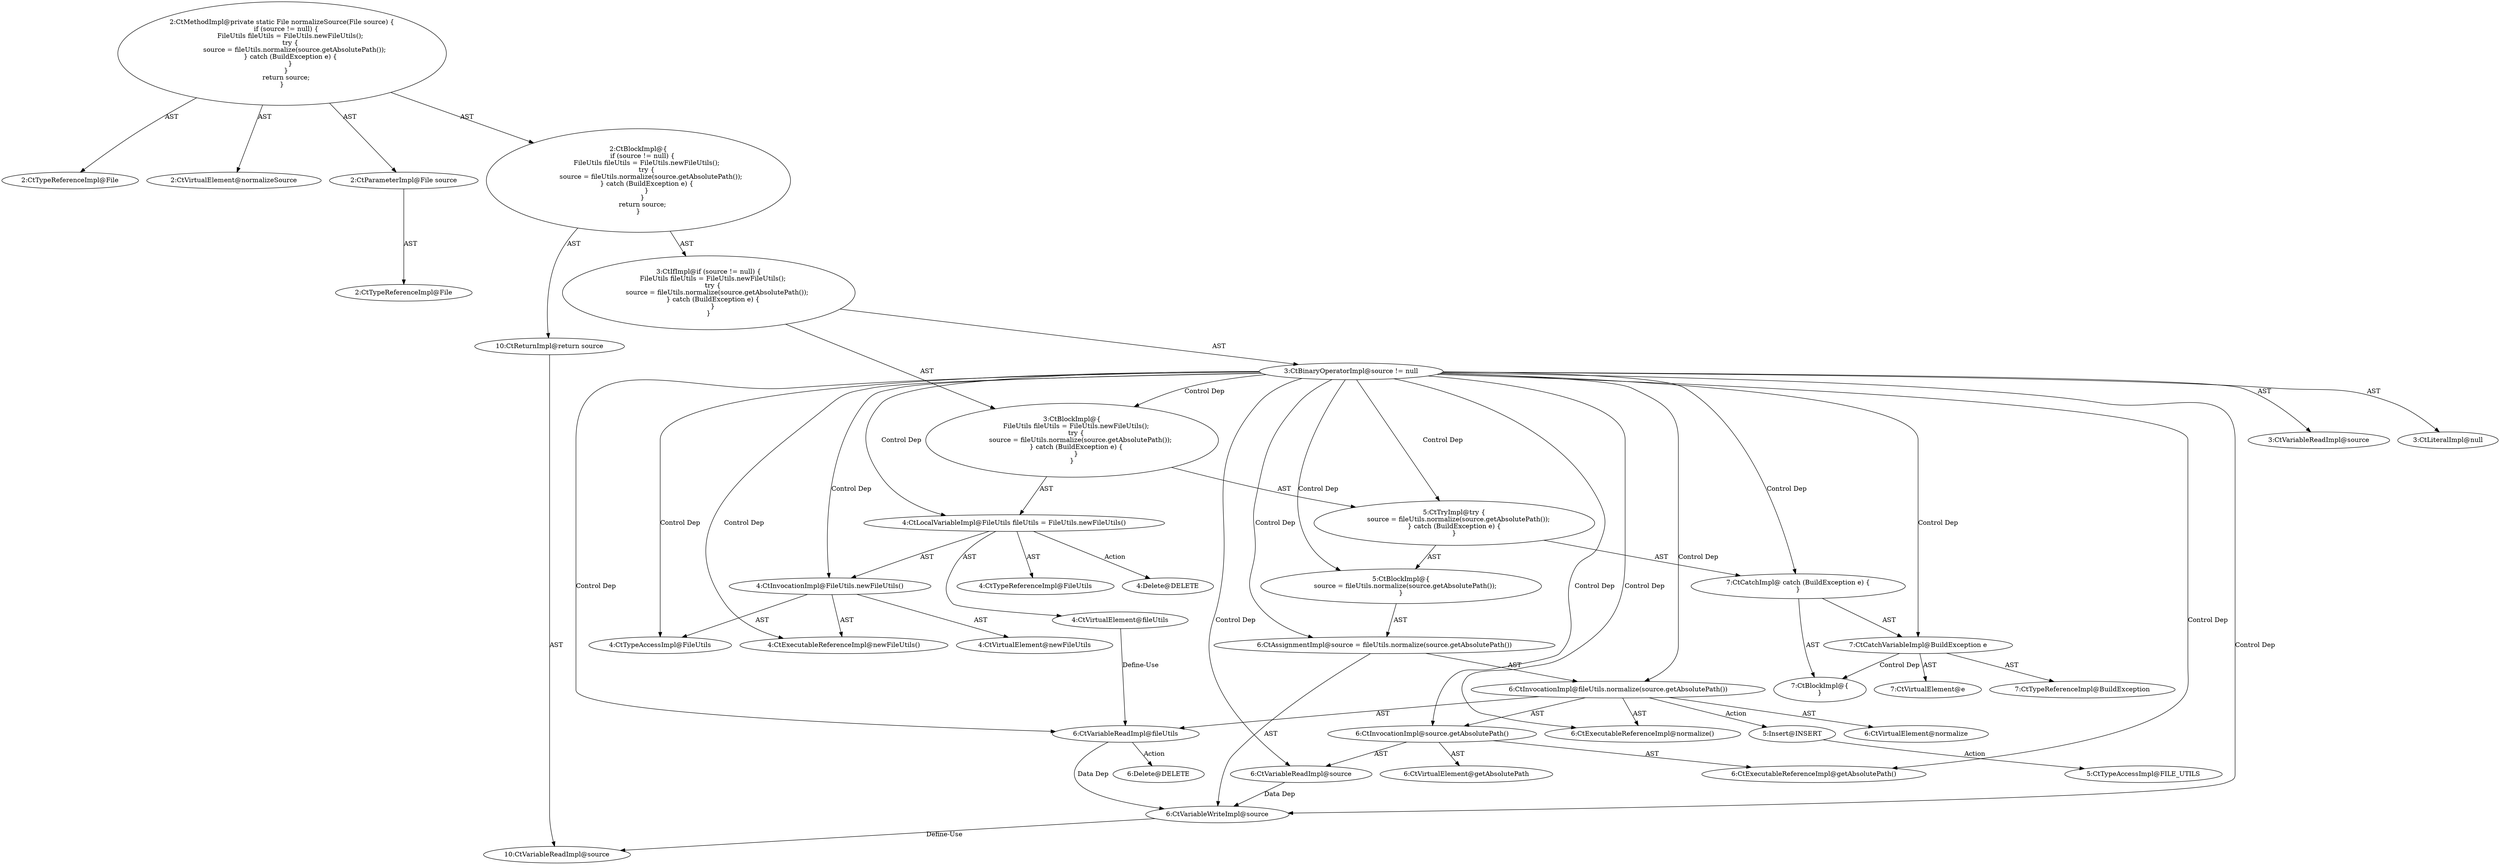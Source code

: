 digraph "normalizeSource#?,File" {
0 [label="2:CtTypeReferenceImpl@File" shape=ellipse]
1 [label="2:CtVirtualElement@normalizeSource" shape=ellipse]
2 [label="2:CtParameterImpl@File source" shape=ellipse]
3 [label="2:CtTypeReferenceImpl@File" shape=ellipse]
4 [label="3:CtVariableReadImpl@source" shape=ellipse]
5 [label="3:CtLiteralImpl@null" shape=ellipse]
6 [label="3:CtBinaryOperatorImpl@source != null" shape=ellipse]
7 [label="4:CtTypeReferenceImpl@FileUtils" shape=ellipse]
8 [label="4:CtExecutableReferenceImpl@newFileUtils()" shape=ellipse]
9 [label="4:CtVirtualElement@newFileUtils" shape=ellipse]
10 [label="4:CtTypeAccessImpl@FileUtils" shape=ellipse]
11 [label="4:CtInvocationImpl@FileUtils.newFileUtils()" shape=ellipse]
12 [label="4:CtVirtualElement@fileUtils" shape=ellipse]
13 [label="4:CtLocalVariableImpl@FileUtils fileUtils = FileUtils.newFileUtils()" shape=ellipse]
14 [label="6:CtVariableWriteImpl@source" shape=ellipse]
15 [label="6:CtExecutableReferenceImpl@normalize()" shape=ellipse]
16 [label="6:CtVirtualElement@normalize" shape=ellipse]
17 [label="6:CtVariableReadImpl@fileUtils" shape=ellipse]
18 [label="6:CtExecutableReferenceImpl@getAbsolutePath()" shape=ellipse]
19 [label="6:CtVirtualElement@getAbsolutePath" shape=ellipse]
20 [label="6:CtVariableReadImpl@source" shape=ellipse]
21 [label="6:CtInvocationImpl@source.getAbsolutePath()" shape=ellipse]
22 [label="6:CtInvocationImpl@fileUtils.normalize(source.getAbsolutePath())" shape=ellipse]
23 [label="6:CtAssignmentImpl@source = fileUtils.normalize(source.getAbsolutePath())" shape=ellipse]
24 [label="5:CtBlockImpl@\{
    source = fileUtils.normalize(source.getAbsolutePath());
\}" shape=ellipse]
25 [label="7:CtVirtualElement@e" shape=ellipse]
26 [label="7:CtTypeReferenceImpl@BuildException" shape=ellipse]
27 [label="7:CtCatchVariableImpl@BuildException e" shape=ellipse]
28 [label="7:CtBlockImpl@\{
\}" shape=ellipse]
29 [label="7:CtCatchImpl@ catch (BuildException e) \{
\}" shape=ellipse]
30 [label="5:CtTryImpl@try \{
    source = fileUtils.normalize(source.getAbsolutePath());
\} catch (BuildException e) \{
\}" shape=ellipse]
31 [label="3:CtBlockImpl@\{
    FileUtils fileUtils = FileUtils.newFileUtils();
    try \{
        source = fileUtils.normalize(source.getAbsolutePath());
    \} catch (BuildException e) \{
    \}
\}" shape=ellipse]
32 [label="3:CtIfImpl@if (source != null) \{
    FileUtils fileUtils = FileUtils.newFileUtils();
    try \{
        source = fileUtils.normalize(source.getAbsolutePath());
    \} catch (BuildException e) \{
    \}
\}" shape=ellipse]
33 [label="10:CtVariableReadImpl@source" shape=ellipse]
34 [label="10:CtReturnImpl@return source" shape=ellipse]
35 [label="2:CtBlockImpl@\{
    if (source != null) \{
        FileUtils fileUtils = FileUtils.newFileUtils();
        try \{
            source = fileUtils.normalize(source.getAbsolutePath());
        \} catch (BuildException e) \{
        \}
    \}
    return source;
\}" shape=ellipse]
36 [label="2:CtMethodImpl@private static File normalizeSource(File source) \{
    if (source != null) \{
        FileUtils fileUtils = FileUtils.newFileUtils();
        try \{
            source = fileUtils.normalize(source.getAbsolutePath());
        \} catch (BuildException e) \{
        \}
    \}
    return source;
\}" shape=ellipse]
37 [label="4:Delete@DELETE" shape=ellipse]
38 [label="6:Delete@DELETE" shape=ellipse]
39 [label="5:Insert@INSERT" shape=ellipse]
40 [label="5:CtTypeAccessImpl@FILE_UTILS" shape=ellipse]
2 -> 3 [label="AST"];
6 -> 4 [label="AST"];
6 -> 5 [label="AST"];
6 -> 31 [label="Control Dep"];
6 -> 13 [label="Control Dep"];
6 -> 11 [label="Control Dep"];
6 -> 8 [label="Control Dep"];
6 -> 10 [label="Control Dep"];
6 -> 30 [label="Control Dep"];
6 -> 24 [label="Control Dep"];
6 -> 23 [label="Control Dep"];
6 -> 14 [label="Control Dep"];
6 -> 22 [label="Control Dep"];
6 -> 15 [label="Control Dep"];
6 -> 17 [label="Control Dep"];
6 -> 21 [label="Control Dep"];
6 -> 18 [label="Control Dep"];
6 -> 20 [label="Control Dep"];
6 -> 29 [label="Control Dep"];
6 -> 27 [label="Control Dep"];
11 -> 9 [label="AST"];
11 -> 10 [label="AST"];
11 -> 8 [label="AST"];
12 -> 17 [label="Define-Use"];
13 -> 12 [label="AST"];
13 -> 7 [label="AST"];
13 -> 11 [label="AST"];
13 -> 37 [label="Action"];
14 -> 33 [label="Define-Use"];
17 -> 14 [label="Data Dep"];
17 -> 38 [label="Action"];
20 -> 14 [label="Data Dep"];
21 -> 19 [label="AST"];
21 -> 20 [label="AST"];
21 -> 18 [label="AST"];
22 -> 16 [label="AST"];
22 -> 17 [label="AST"];
22 -> 15 [label="AST"];
22 -> 21 [label="AST"];
22 -> 39 [label="Action"];
23 -> 14 [label="AST"];
23 -> 22 [label="AST"];
24 -> 23 [label="AST"];
27 -> 25 [label="AST"];
27 -> 26 [label="AST"];
27 -> 28 [label="Control Dep"];
29 -> 27 [label="AST"];
29 -> 28 [label="AST"];
30 -> 24 [label="AST"];
30 -> 29 [label="AST"];
31 -> 13 [label="AST"];
31 -> 30 [label="AST"];
32 -> 6 [label="AST"];
32 -> 31 [label="AST"];
34 -> 33 [label="AST"];
35 -> 32 [label="AST"];
35 -> 34 [label="AST"];
36 -> 1 [label="AST"];
36 -> 0 [label="AST"];
36 -> 2 [label="AST"];
36 -> 35 [label="AST"];
39 -> 40 [label="Action"];
}